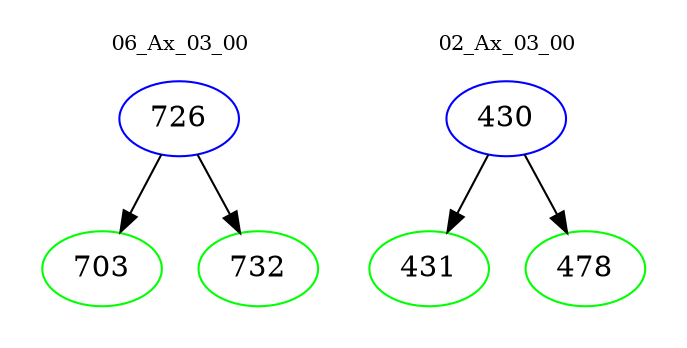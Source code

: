 digraph{
subgraph cluster_0 {
color = white
label = "06_Ax_03_00";
fontsize=10;
T0_726 [label="726", color="blue"]
T0_726 -> T0_703 [color="black"]
T0_703 [label="703", color="green"]
T0_726 -> T0_732 [color="black"]
T0_732 [label="732", color="green"]
}
subgraph cluster_1 {
color = white
label = "02_Ax_03_00";
fontsize=10;
T1_430 [label="430", color="blue"]
T1_430 -> T1_431 [color="black"]
T1_431 [label="431", color="green"]
T1_430 -> T1_478 [color="black"]
T1_478 [label="478", color="green"]
}
}
